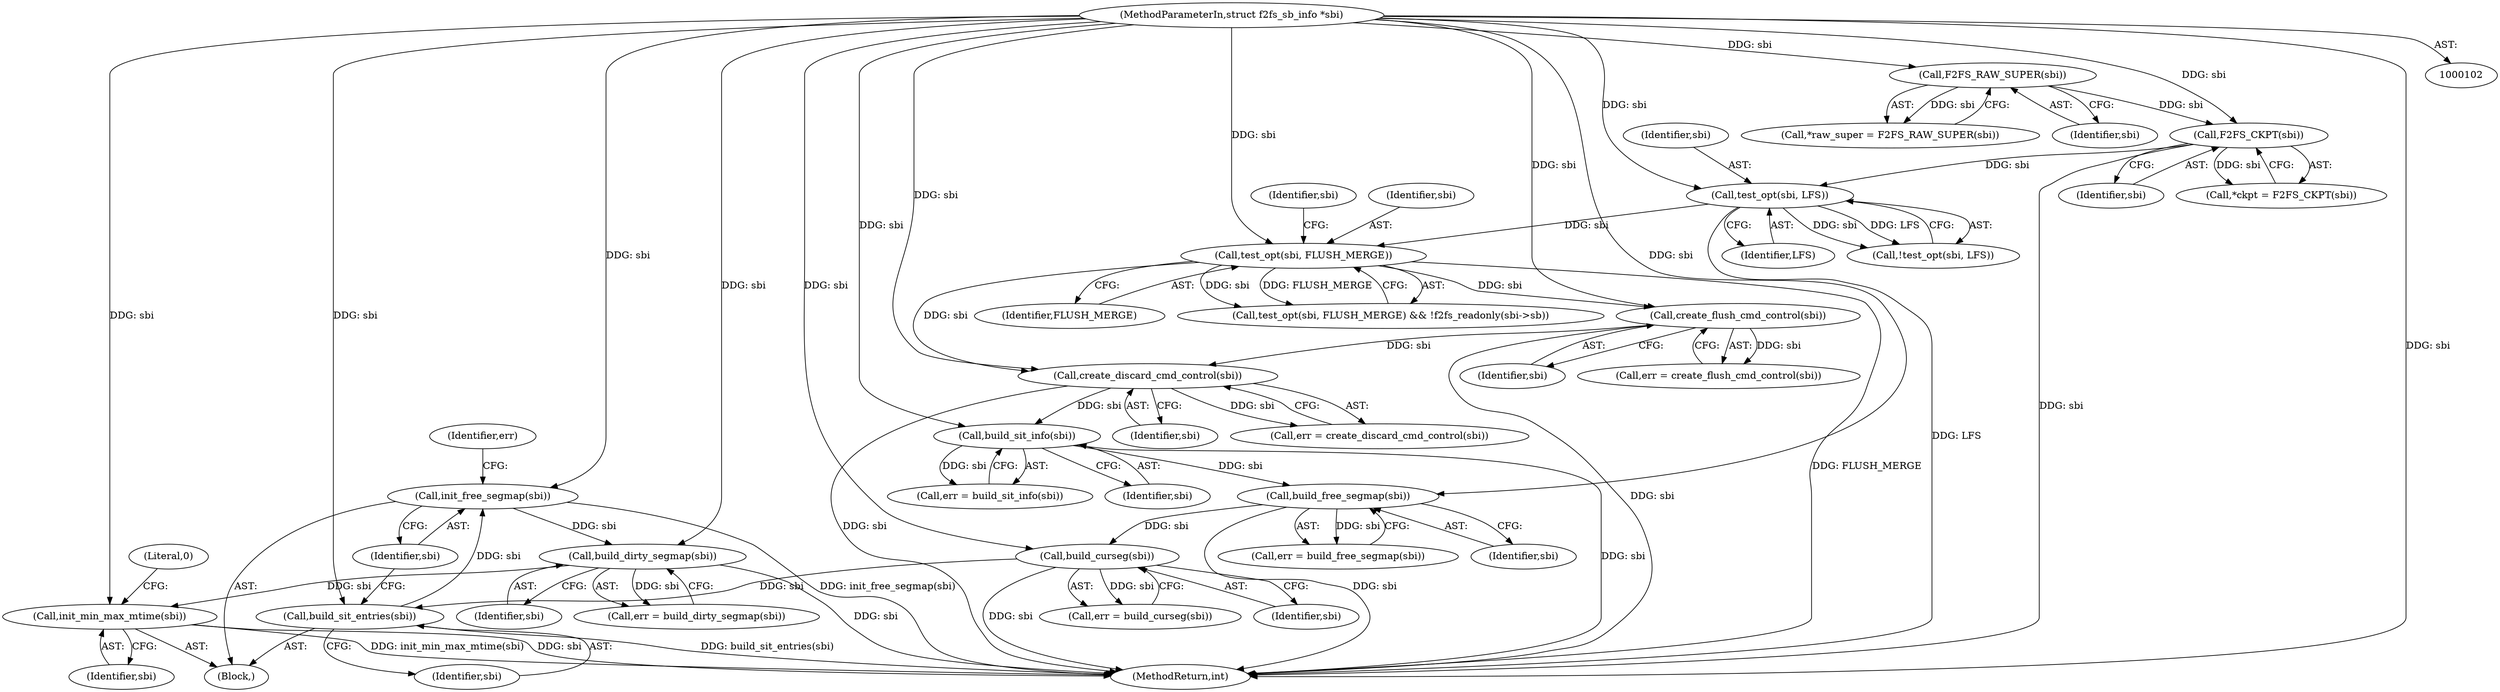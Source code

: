 digraph "1_linux_d4fdf8ba0e5808ba9ad6b44337783bd9935e0982@pointer" {
"1000312" [label="(Call,init_min_max_mtime(sbi))"];
"1000306" [label="(Call,build_dirty_segmap(sbi))"];
"1000302" [label="(Call,init_free_segmap(sbi))"];
"1000300" [label="(Call,build_sit_entries(sbi))"];
"1000294" [label="(Call,build_curseg(sbi))"];
"1000286" [label="(Call,build_free_segmap(sbi))"];
"1000278" [label="(Call,build_sit_info(sbi))"];
"1000270" [label="(Call,create_discard_cmd_control(sbi))"];
"1000262" [label="(Call,create_flush_cmd_control(sbi))"];
"1000251" [label="(Call,test_opt(sbi, FLUSH_MERGE))"];
"1000214" [label="(Call,test_opt(sbi, LFS))"];
"1000113" [label="(Call,F2FS_CKPT(sbi))"];
"1000108" [label="(Call,F2FS_RAW_SUPER(sbi))"];
"1000103" [label="(MethodParameterIn,struct f2fs_sb_info *sbi)"];
"1000312" [label="(Call,init_min_max_mtime(sbi))"];
"1000109" [label="(Identifier,sbi)"];
"1000316" [label="(MethodReturn,int)"];
"1000252" [label="(Identifier,sbi)"];
"1000250" [label="(Call,test_opt(sbi, FLUSH_MERGE) && !f2fs_readonly(sbi->sb))"];
"1000307" [label="(Identifier,sbi)"];
"1000305" [label="(Identifier,err)"];
"1000214" [label="(Call,test_opt(sbi, LFS))"];
"1000253" [label="(Identifier,FLUSH_MERGE)"];
"1000303" [label="(Identifier,sbi)"];
"1000268" [label="(Call,err = create_discard_cmd_control(sbi))"];
"1000287" [label="(Identifier,sbi)"];
"1000295" [label="(Identifier,sbi)"];
"1000213" [label="(Call,!test_opt(sbi, LFS))"];
"1000294" [label="(Call,build_curseg(sbi))"];
"1000306" [label="(Call,build_dirty_segmap(sbi))"];
"1000302" [label="(Call,init_free_segmap(sbi))"];
"1000276" [label="(Call,err = build_sit_info(sbi))"];
"1000300" [label="(Call,build_sit_entries(sbi))"];
"1000304" [label="(Call,err = build_dirty_segmap(sbi))"];
"1000292" [label="(Call,err = build_curseg(sbi))"];
"1000216" [label="(Identifier,LFS)"];
"1000270" [label="(Call,create_discard_cmd_control(sbi))"];
"1000114" [label="(Identifier,sbi)"];
"1000257" [label="(Identifier,sbi)"];
"1000284" [label="(Call,err = build_free_segmap(sbi))"];
"1000262" [label="(Call,create_flush_cmd_control(sbi))"];
"1000313" [label="(Identifier,sbi)"];
"1000260" [label="(Call,err = create_flush_cmd_control(sbi))"];
"1000286" [label="(Call,build_free_segmap(sbi))"];
"1000104" [label="(Block,)"];
"1000278" [label="(Call,build_sit_info(sbi))"];
"1000106" [label="(Call,*raw_super = F2FS_RAW_SUPER(sbi))"];
"1000301" [label="(Identifier,sbi)"];
"1000263" [label="(Identifier,sbi)"];
"1000279" [label="(Identifier,sbi)"];
"1000271" [label="(Identifier,sbi)"];
"1000113" [label="(Call,F2FS_CKPT(sbi))"];
"1000111" [label="(Call,*ckpt = F2FS_CKPT(sbi))"];
"1000315" [label="(Literal,0)"];
"1000108" [label="(Call,F2FS_RAW_SUPER(sbi))"];
"1000215" [label="(Identifier,sbi)"];
"1000103" [label="(MethodParameterIn,struct f2fs_sb_info *sbi)"];
"1000251" [label="(Call,test_opt(sbi, FLUSH_MERGE))"];
"1000312" -> "1000104"  [label="AST: "];
"1000312" -> "1000313"  [label="CFG: "];
"1000313" -> "1000312"  [label="AST: "];
"1000315" -> "1000312"  [label="CFG: "];
"1000312" -> "1000316"  [label="DDG: init_min_max_mtime(sbi)"];
"1000312" -> "1000316"  [label="DDG: sbi"];
"1000306" -> "1000312"  [label="DDG: sbi"];
"1000103" -> "1000312"  [label="DDG: sbi"];
"1000306" -> "1000304"  [label="AST: "];
"1000306" -> "1000307"  [label="CFG: "];
"1000307" -> "1000306"  [label="AST: "];
"1000304" -> "1000306"  [label="CFG: "];
"1000306" -> "1000316"  [label="DDG: sbi"];
"1000306" -> "1000304"  [label="DDG: sbi"];
"1000302" -> "1000306"  [label="DDG: sbi"];
"1000103" -> "1000306"  [label="DDG: sbi"];
"1000302" -> "1000104"  [label="AST: "];
"1000302" -> "1000303"  [label="CFG: "];
"1000303" -> "1000302"  [label="AST: "];
"1000305" -> "1000302"  [label="CFG: "];
"1000302" -> "1000316"  [label="DDG: init_free_segmap(sbi)"];
"1000300" -> "1000302"  [label="DDG: sbi"];
"1000103" -> "1000302"  [label="DDG: sbi"];
"1000300" -> "1000104"  [label="AST: "];
"1000300" -> "1000301"  [label="CFG: "];
"1000301" -> "1000300"  [label="AST: "];
"1000303" -> "1000300"  [label="CFG: "];
"1000300" -> "1000316"  [label="DDG: build_sit_entries(sbi)"];
"1000294" -> "1000300"  [label="DDG: sbi"];
"1000103" -> "1000300"  [label="DDG: sbi"];
"1000294" -> "1000292"  [label="AST: "];
"1000294" -> "1000295"  [label="CFG: "];
"1000295" -> "1000294"  [label="AST: "];
"1000292" -> "1000294"  [label="CFG: "];
"1000294" -> "1000316"  [label="DDG: sbi"];
"1000294" -> "1000292"  [label="DDG: sbi"];
"1000286" -> "1000294"  [label="DDG: sbi"];
"1000103" -> "1000294"  [label="DDG: sbi"];
"1000286" -> "1000284"  [label="AST: "];
"1000286" -> "1000287"  [label="CFG: "];
"1000287" -> "1000286"  [label="AST: "];
"1000284" -> "1000286"  [label="CFG: "];
"1000286" -> "1000316"  [label="DDG: sbi"];
"1000286" -> "1000284"  [label="DDG: sbi"];
"1000278" -> "1000286"  [label="DDG: sbi"];
"1000103" -> "1000286"  [label="DDG: sbi"];
"1000278" -> "1000276"  [label="AST: "];
"1000278" -> "1000279"  [label="CFG: "];
"1000279" -> "1000278"  [label="AST: "];
"1000276" -> "1000278"  [label="CFG: "];
"1000278" -> "1000316"  [label="DDG: sbi"];
"1000278" -> "1000276"  [label="DDG: sbi"];
"1000270" -> "1000278"  [label="DDG: sbi"];
"1000103" -> "1000278"  [label="DDG: sbi"];
"1000270" -> "1000268"  [label="AST: "];
"1000270" -> "1000271"  [label="CFG: "];
"1000271" -> "1000270"  [label="AST: "];
"1000268" -> "1000270"  [label="CFG: "];
"1000270" -> "1000316"  [label="DDG: sbi"];
"1000270" -> "1000268"  [label="DDG: sbi"];
"1000262" -> "1000270"  [label="DDG: sbi"];
"1000251" -> "1000270"  [label="DDG: sbi"];
"1000103" -> "1000270"  [label="DDG: sbi"];
"1000262" -> "1000260"  [label="AST: "];
"1000262" -> "1000263"  [label="CFG: "];
"1000263" -> "1000262"  [label="AST: "];
"1000260" -> "1000262"  [label="CFG: "];
"1000262" -> "1000316"  [label="DDG: sbi"];
"1000262" -> "1000260"  [label="DDG: sbi"];
"1000251" -> "1000262"  [label="DDG: sbi"];
"1000103" -> "1000262"  [label="DDG: sbi"];
"1000251" -> "1000250"  [label="AST: "];
"1000251" -> "1000253"  [label="CFG: "];
"1000252" -> "1000251"  [label="AST: "];
"1000253" -> "1000251"  [label="AST: "];
"1000257" -> "1000251"  [label="CFG: "];
"1000250" -> "1000251"  [label="CFG: "];
"1000251" -> "1000316"  [label="DDG: FLUSH_MERGE"];
"1000251" -> "1000250"  [label="DDG: sbi"];
"1000251" -> "1000250"  [label="DDG: FLUSH_MERGE"];
"1000214" -> "1000251"  [label="DDG: sbi"];
"1000103" -> "1000251"  [label="DDG: sbi"];
"1000214" -> "1000213"  [label="AST: "];
"1000214" -> "1000216"  [label="CFG: "];
"1000215" -> "1000214"  [label="AST: "];
"1000216" -> "1000214"  [label="AST: "];
"1000213" -> "1000214"  [label="CFG: "];
"1000214" -> "1000316"  [label="DDG: LFS"];
"1000214" -> "1000213"  [label="DDG: sbi"];
"1000214" -> "1000213"  [label="DDG: LFS"];
"1000113" -> "1000214"  [label="DDG: sbi"];
"1000103" -> "1000214"  [label="DDG: sbi"];
"1000113" -> "1000111"  [label="AST: "];
"1000113" -> "1000114"  [label="CFG: "];
"1000114" -> "1000113"  [label="AST: "];
"1000111" -> "1000113"  [label="CFG: "];
"1000113" -> "1000316"  [label="DDG: sbi"];
"1000113" -> "1000111"  [label="DDG: sbi"];
"1000108" -> "1000113"  [label="DDG: sbi"];
"1000103" -> "1000113"  [label="DDG: sbi"];
"1000108" -> "1000106"  [label="AST: "];
"1000108" -> "1000109"  [label="CFG: "];
"1000109" -> "1000108"  [label="AST: "];
"1000106" -> "1000108"  [label="CFG: "];
"1000108" -> "1000106"  [label="DDG: sbi"];
"1000103" -> "1000108"  [label="DDG: sbi"];
"1000103" -> "1000102"  [label="AST: "];
"1000103" -> "1000316"  [label="DDG: sbi"];
}
